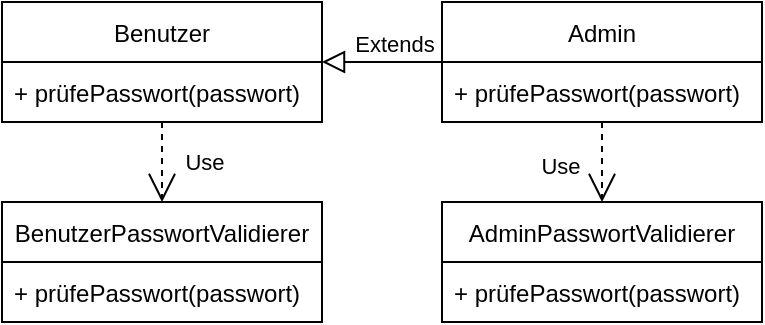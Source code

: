 <mxfile version="15.4.0" type="device"><diagram id="XBAXKxNfd_ylL5v29V68" name="Seite-1"><mxGraphModel dx="609" dy="558" grid="1" gridSize="10" guides="1" tooltips="1" connect="1" arrows="1" fold="1" page="1" pageScale="1" pageWidth="827" pageHeight="1169" math="0" shadow="0"><root><mxCell id="0"/><mxCell id="1" parent="0"/><mxCell id="vCA6h9teD-eTVQteBIi--7" value="Benutzer" style="swimlane;fontStyle=0;childLayout=stackLayout;horizontal=1;startSize=30;horizontalStack=0;resizeParent=1;resizeParentMax=0;resizeLast=0;collapsible=1;marginBottom=0;" parent="1" vertex="1"><mxGeometry x="340" y="180" width="160" height="60" as="geometry"><mxRectangle x="374" y="180" width="80" height="30" as="alternateBounds"/></mxGeometry></mxCell><mxCell id="vCA6h9teD-eTVQteBIi--8" value="+ prüfePasswort(passwort)" style="text;strokeColor=none;fillColor=none;align=left;verticalAlign=middle;spacingLeft=4;spacingRight=4;overflow=hidden;points=[[0,0.5],[1,0.5]];portConstraint=eastwest;rotatable=0;" parent="vCA6h9teD-eTVQteBIi--7" vertex="1"><mxGeometry y="30" width="160" height="30" as="geometry"/></mxCell><mxCell id="vCA6h9teD-eTVQteBIi--12" value="Admin" style="swimlane;fontStyle=0;childLayout=stackLayout;horizontal=1;startSize=30;horizontalStack=0;resizeParent=1;resizeParentMax=0;resizeLast=0;collapsible=1;marginBottom=0;" parent="1" vertex="1"><mxGeometry x="560" y="180" width="160" height="60" as="geometry"><mxRectangle x="560" y="180" width="70" height="30" as="alternateBounds"/></mxGeometry></mxCell><mxCell id="UTw3oWJ4-rc09MpoMV5m-2" value="+ prüfePasswort(passwort)" style="text;strokeColor=none;fillColor=none;align=left;verticalAlign=middle;spacingLeft=4;spacingRight=4;overflow=hidden;points=[[0,0.5],[1,0.5]];portConstraint=eastwest;rotatable=0;" parent="vCA6h9teD-eTVQteBIi--12" vertex="1"><mxGeometry y="30" width="160" height="30" as="geometry"/></mxCell><mxCell id="vCA6h9teD-eTVQteBIi--14" value="BenutzerPasswortValidierer" style="swimlane;fontStyle=0;childLayout=stackLayout;horizontal=1;startSize=30;horizontalStack=0;resizeParent=1;resizeParentMax=0;resizeLast=0;collapsible=1;marginBottom=0;" parent="1" vertex="1"><mxGeometry x="340" y="280" width="160" height="60" as="geometry"><mxRectangle x="350" y="270" width="130" height="30" as="alternateBounds"/></mxGeometry></mxCell><mxCell id="vCA6h9teD-eTVQteBIi--17" value="+ prüfePasswort(passwort)" style="text;strokeColor=none;fillColor=none;align=left;verticalAlign=middle;spacingLeft=4;spacingRight=4;overflow=hidden;points=[[0,0.5],[1,0.5]];portConstraint=eastwest;rotatable=0;" parent="vCA6h9teD-eTVQteBIi--14" vertex="1"><mxGeometry y="30" width="160" height="30" as="geometry"/></mxCell><mxCell id="vCA6h9teD-eTVQteBIi--60" value="Use" style="endArrow=open;endSize=12;dashed=1;html=1;rounded=0;edgeStyle=orthogonalEdgeStyle;entryX=0.5;entryY=0;entryDx=0;entryDy=0;exitX=0.5;exitY=1;exitDx=0;exitDy=0;" parent="1" source="vCA6h9teD-eTVQteBIi--7" target="vCA6h9teD-eTVQteBIi--14" edge="1"><mxGeometry y="21" width="160" relative="1" as="geometry"><mxPoint x="350" y="180" as="sourcePoint"/><mxPoint x="419" y="450" as="targetPoint"/><mxPoint as="offset"/></mxGeometry></mxCell><mxCell id="UTw3oWJ4-rc09MpoMV5m-1" value="Extends" style="endArrow=block;endSize=9;endFill=0;html=1;rounded=0;edgeStyle=orthogonalEdgeStyle;exitX=0;exitY=0.5;exitDx=0;exitDy=0;entryX=1;entryY=0.5;entryDx=0;entryDy=0;" parent="1" source="vCA6h9teD-eTVQteBIi--12" target="vCA6h9teD-eTVQteBIi--7" edge="1"><mxGeometry x="-0.2" y="-9" width="160" relative="1" as="geometry"><mxPoint x="390" y="340" as="sourcePoint"/><mxPoint x="550" y="340" as="targetPoint"/><mxPoint as="offset"/></mxGeometry></mxCell><mxCell id="UTw3oWJ4-rc09MpoMV5m-3" value="AdminPasswortValidierer" style="swimlane;fontStyle=0;childLayout=stackLayout;horizontal=1;startSize=30;horizontalStack=0;resizeParent=1;resizeParentMax=0;resizeLast=0;collapsible=1;marginBottom=0;" parent="1" vertex="1"><mxGeometry x="560" y="280" width="160" height="60" as="geometry"><mxRectangle x="350" y="270" width="130" height="30" as="alternateBounds"/></mxGeometry></mxCell><mxCell id="UTw3oWJ4-rc09MpoMV5m-4" value="+ prüfePasswort(passwort)" style="text;strokeColor=none;fillColor=none;align=left;verticalAlign=middle;spacingLeft=4;spacingRight=4;overflow=hidden;points=[[0,0.5],[1,0.5]];portConstraint=eastwest;rotatable=0;" parent="UTw3oWJ4-rc09MpoMV5m-3" vertex="1"><mxGeometry y="30" width="160" height="30" as="geometry"/></mxCell><mxCell id="UTw3oWJ4-rc09MpoMV5m-5" value="Use" style="endArrow=open;endSize=12;dashed=1;html=1;rounded=0;edgeStyle=orthogonalEdgeStyle;entryX=0.5;entryY=0;entryDx=0;entryDy=0;exitX=0.5;exitY=1;exitDx=0;exitDy=0;" parent="1" source="vCA6h9teD-eTVQteBIi--12" target="UTw3oWJ4-rc09MpoMV5m-3" edge="1"><mxGeometry x="0.067" y="-21" width="160" relative="1" as="geometry"><mxPoint x="430" y="250" as="sourcePoint"/><mxPoint x="430" y="280" as="targetPoint"/><mxPoint as="offset"/></mxGeometry></mxCell></root></mxGraphModel></diagram></mxfile>
